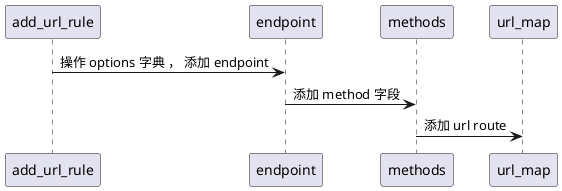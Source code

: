 @startuml Flask 0.1

' https://www.planttext.com/

add_url_rule -> endpoint: 操作 options 字典 ， 添加 endpoint
endpoint -> methods: 添加 method 字段
methods -> url_map: 添加 url route

@enduml